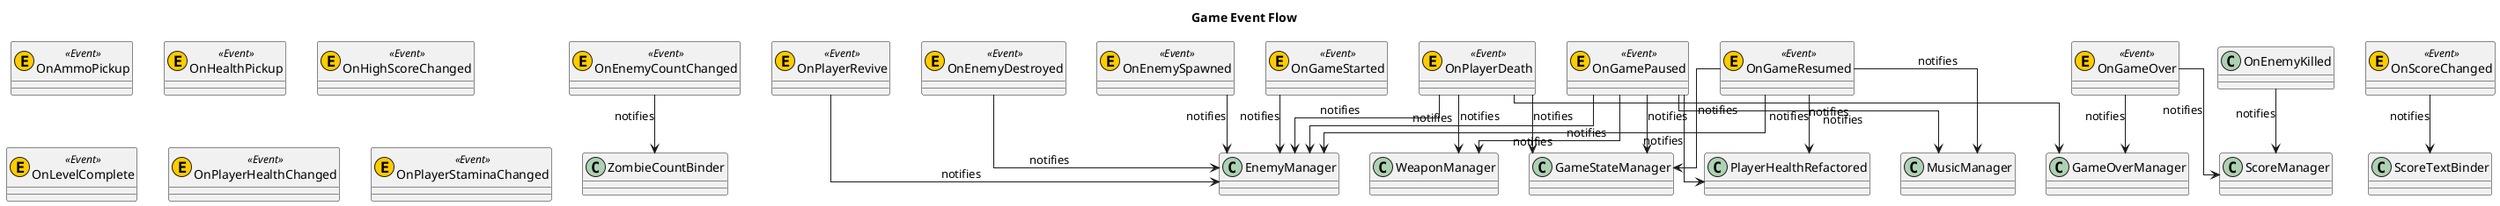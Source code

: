 @startuml
title Game Event Flow
skinparam linetype ortho
class OnAmmoPickup << (E,#FFCC00) Event >>
class OnEnemyCountChanged << (E,#FFCC00) Event >>
class OnEnemyDestroyed << (E,#FFCC00) Event >>
class OnEnemySpawned << (E,#FFCC00) Event >>
class OnGameOver << (E,#FFCC00) Event >>
class OnGamePaused << (E,#FFCC00) Event >>
class OnGameResumed << (E,#FFCC00) Event >>
class OnGameStarted << (E,#FFCC00) Event >>
class OnHealthPickup << (E,#FFCC00) Event >>
class OnHighScoreChanged << (E,#FFCC00) Event >>
class OnLevelComplete << (E,#FFCC00) Event >>
class OnPlayerDeath << (E,#FFCC00) Event >>
class OnPlayerHealthChanged << (E,#FFCC00) Event >>
class OnPlayerRevive << (E,#FFCC00) Event >>
class OnPlayerStaminaChanged << (E,#FFCC00) Event >>
class OnScoreChanged << (E,#FFCC00) Event >>
OnGamePaused --> WeaponManager : notifies
OnGamePaused --> PlayerHealthRefactored : notifies
OnGamePaused --> GameStateManager : notifies
OnGamePaused --> EnemyManager : notifies
OnGamePaused --> MusicManager : notifies
OnGameResumed --> PlayerHealthRefactored : notifies
OnGameResumed --> GameStateManager : notifies
OnGameResumed --> EnemyManager : notifies
OnGameResumed --> MusicManager : notifies
OnScoreChanged --> ScoreTextBinder : notifies
OnEnemyCountChanged --> ZombieCountBinder : notifies
OnPlayerDeath --> WeaponManager : notifies
OnPlayerDeath --> GameStateManager : notifies
OnPlayerDeath --> EnemyManager : notifies
OnPlayerDeath --> GameOverManager : notifies
OnEnemySpawned --> EnemyManager : notifies
OnEnemyDestroyed --> EnemyManager : notifies
OnGameStarted --> EnemyManager : notifies
OnPlayerRevive --> EnemyManager : notifies
OnGameOver --> ScoreManager : notifies
OnGameOver --> GameOverManager : notifies
OnEnemyKilled --> ScoreManager : notifies
@enduml